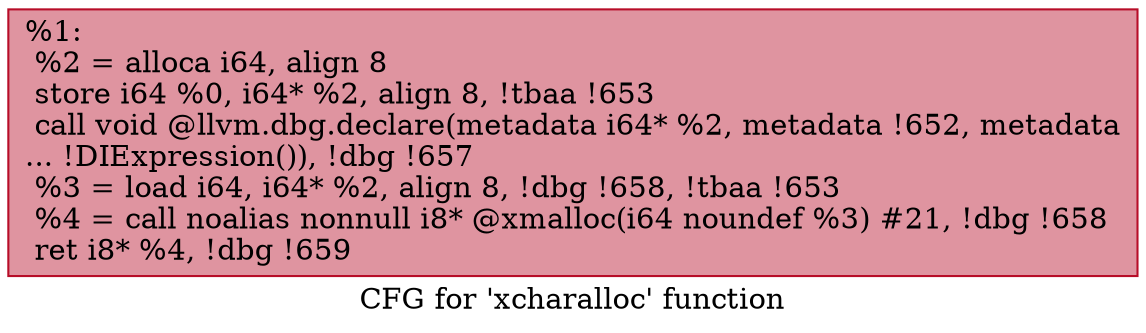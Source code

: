 digraph "CFG for 'xcharalloc' function" {
	label="CFG for 'xcharalloc' function";

	Node0x265d210 [shape=record,color="#b70d28ff", style=filled, fillcolor="#b70d2870",label="{%1:\l  %2 = alloca i64, align 8\l  store i64 %0, i64* %2, align 8, !tbaa !653\l  call void @llvm.dbg.declare(metadata i64* %2, metadata !652, metadata\l... !DIExpression()), !dbg !657\l  %3 = load i64, i64* %2, align 8, !dbg !658, !tbaa !653\l  %4 = call noalias nonnull i8* @xmalloc(i64 noundef %3) #21, !dbg !658\l  ret i8* %4, !dbg !659\l}"];
}
